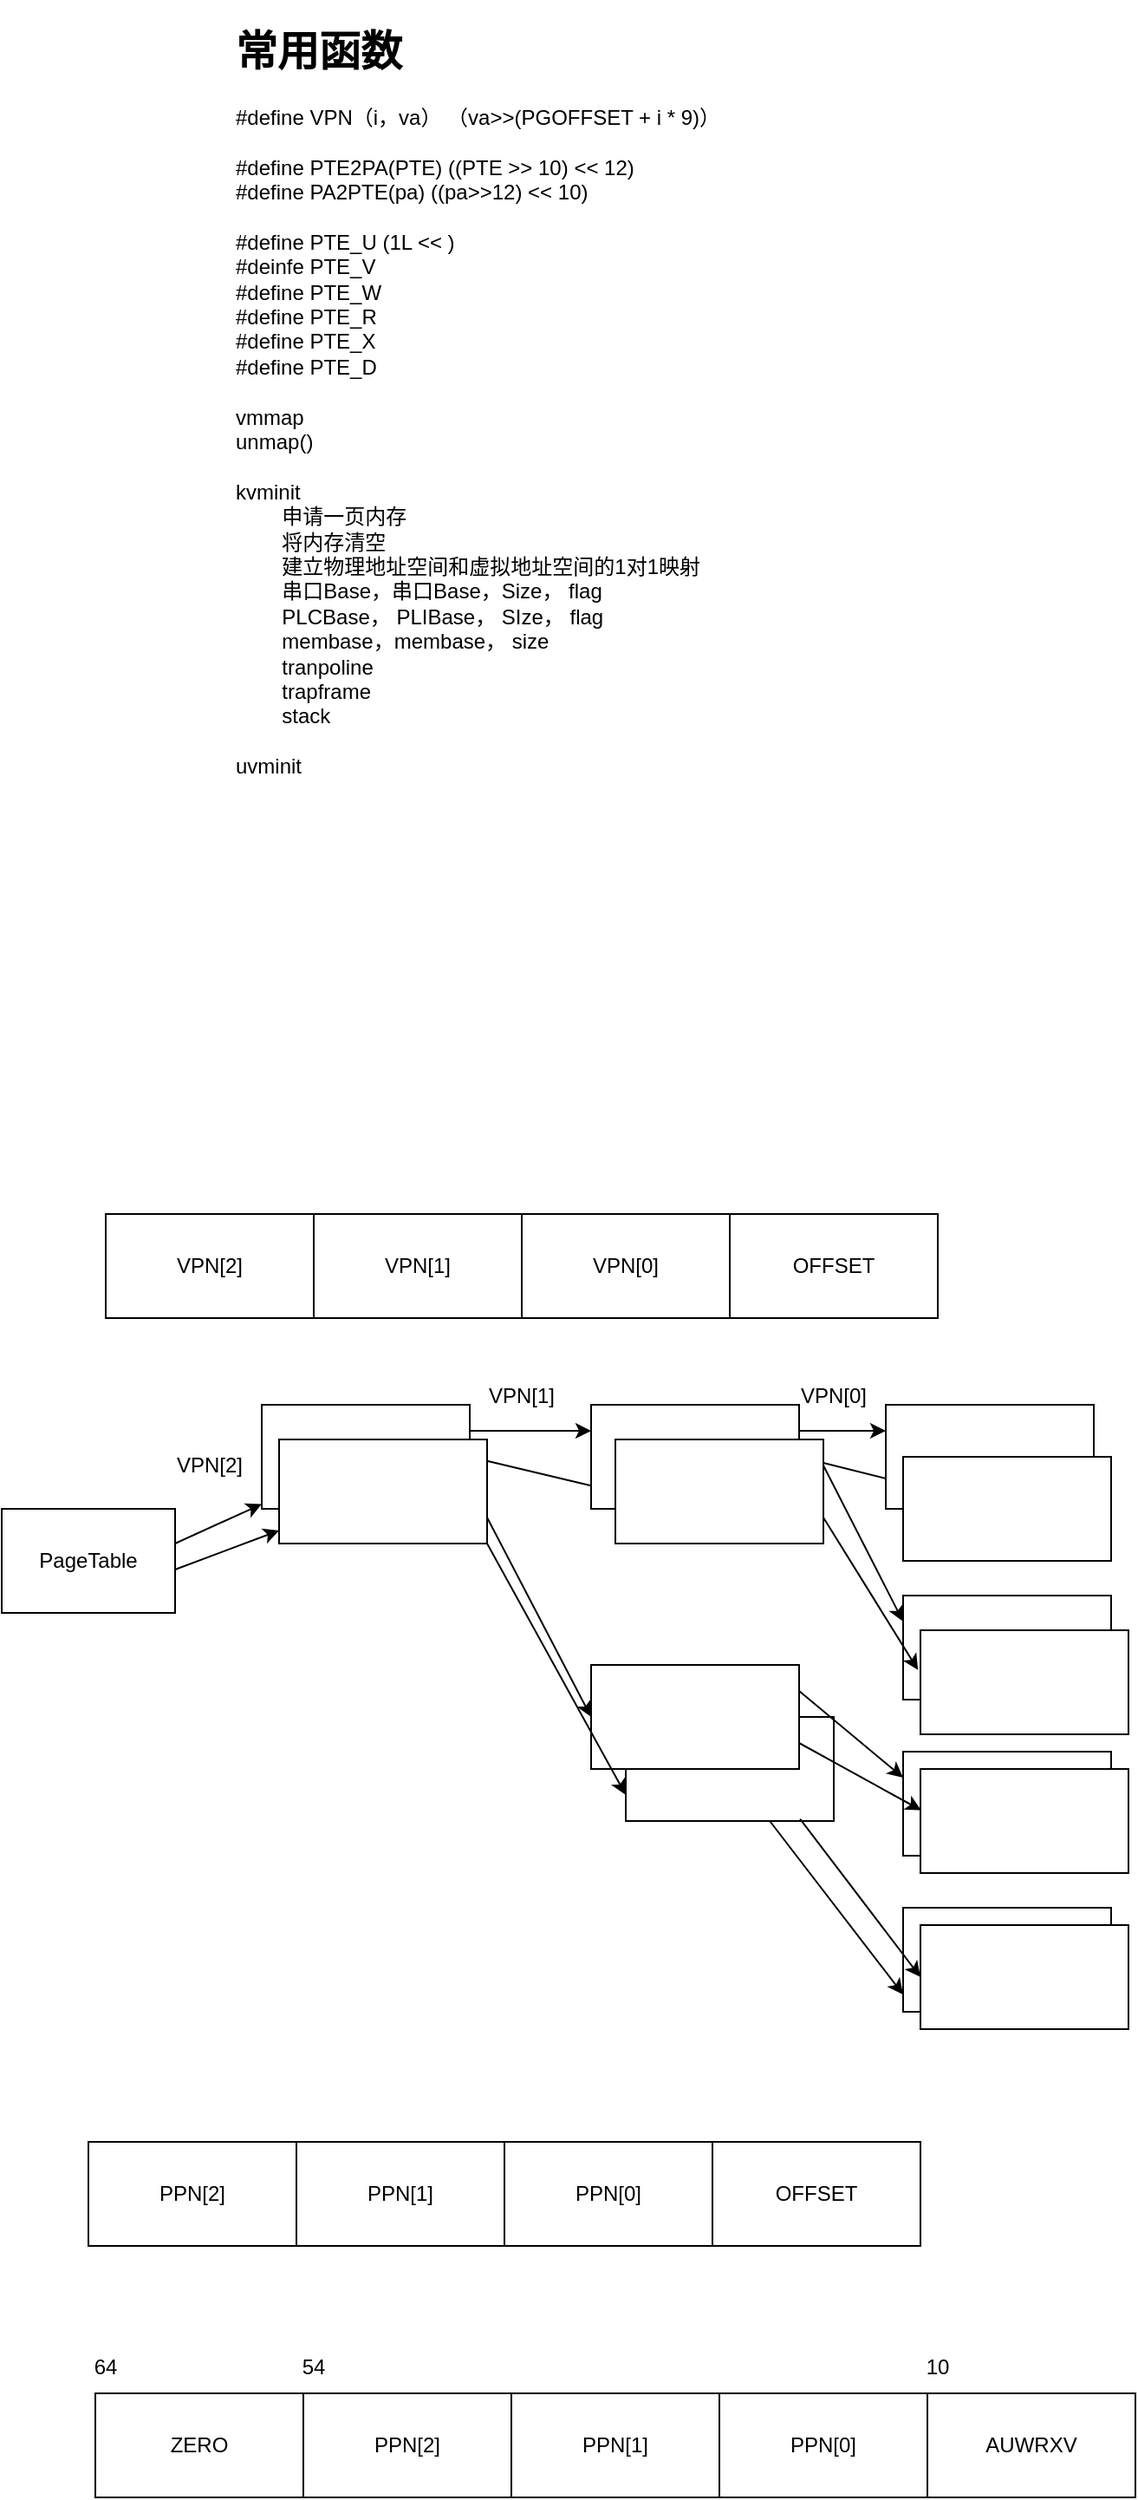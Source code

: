 <mxfile>
    <diagram id="bbiZI1OEX-vYSitA0McR" name="第 1 页">
        <mxGraphModel dx="1062" dy="1795" grid="1" gridSize="10" guides="1" tooltips="1" connect="1" arrows="1" fold="1" page="1" pageScale="1" pageWidth="827" pageHeight="1169" math="0" shadow="0">
            <root>
                <mxCell id="0"/>
                <mxCell id="1" parent="0"/>
                <mxCell id="7" style="edgeStyle=none;html=1;exitX=1;exitY=0.5;exitDx=0;exitDy=0;" edge="1" parent="1" target="3">
                    <mxGeometry relative="1" as="geometry">
                        <mxPoint x="100" y="240" as="sourcePoint"/>
                    </mxGeometry>
                </mxCell>
                <mxCell id="8" style="edgeStyle=none;html=1;exitX=1;exitY=0.75;exitDx=0;exitDy=0;" edge="1" parent="1" target="4">
                    <mxGeometry relative="1" as="geometry">
                        <mxPoint x="100" y="255" as="sourcePoint"/>
                    </mxGeometry>
                </mxCell>
                <mxCell id="2" value="PageTable" style="rounded=0;whiteSpace=wrap;html=1;" vertex="1" parent="1">
                    <mxGeometry y="220" width="100" height="60" as="geometry"/>
                </mxCell>
                <mxCell id="13" style="edgeStyle=none;html=1;exitX=1;exitY=0.25;exitDx=0;exitDy=0;entryX=0;entryY=0.25;entryDx=0;entryDy=0;" edge="1" parent="1" source="3" target="6">
                    <mxGeometry relative="1" as="geometry"/>
                </mxCell>
                <mxCell id="14" style="edgeStyle=none;html=1;exitX=1;exitY=0.5;exitDx=0;exitDy=0;entryX=0;entryY=0.5;entryDx=0;entryDy=0;" edge="1" parent="1" source="3" target="11">
                    <mxGeometry relative="1" as="geometry"/>
                </mxCell>
                <mxCell id="15" style="edgeStyle=none;html=1;entryX=0;entryY=0.5;entryDx=0;entryDy=0;exitX=1;exitY=0.75;exitDx=0;exitDy=0;" edge="1" parent="1" source="4" target="12">
                    <mxGeometry relative="1" as="geometry">
                        <mxPoint x="280" y="250" as="sourcePoint"/>
                    </mxGeometry>
                </mxCell>
                <mxCell id="3" value="" style="rounded=0;whiteSpace=wrap;html=1;" vertex="1" parent="1">
                    <mxGeometry x="150" y="160" width="120" height="60" as="geometry"/>
                </mxCell>
                <mxCell id="4" value="" style="rounded=0;whiteSpace=wrap;html=1;" vertex="1" parent="1">
                    <mxGeometry x="160" y="180" width="120" height="60" as="geometry"/>
                </mxCell>
                <mxCell id="39" style="edgeStyle=none;html=1;" edge="1" parent="1" source="5">
                    <mxGeometry relative="1" as="geometry">
                        <mxPoint x="520" y="500" as="targetPoint"/>
                    </mxGeometry>
                </mxCell>
                <mxCell id="5" value="" style="rounded=0;whiteSpace=wrap;html=1;" vertex="1" parent="1">
                    <mxGeometry x="360" y="340" width="120" height="60" as="geometry"/>
                </mxCell>
                <mxCell id="19" style="edgeStyle=none;html=1;exitX=1;exitY=0.25;exitDx=0;exitDy=0;entryX=0;entryY=0.25;entryDx=0;entryDy=0;" edge="1" parent="1" source="6" target="16">
                    <mxGeometry relative="1" as="geometry"/>
                </mxCell>
                <mxCell id="20" style="edgeStyle=none;html=1;exitX=1;exitY=0.5;exitDx=0;exitDy=0;entryX=0;entryY=0.25;entryDx=0;entryDy=0;" edge="1" parent="1" source="6" target="17">
                    <mxGeometry relative="1" as="geometry"/>
                </mxCell>
                <mxCell id="21" style="edgeStyle=none;html=1;exitX=1;exitY=0.25;exitDx=0;exitDy=0;entryX=0;entryY=0.25;entryDx=0;entryDy=0;" edge="1" parent="1" source="11" target="18">
                    <mxGeometry relative="1" as="geometry"/>
                </mxCell>
                <mxCell id="6" value="" style="rounded=0;whiteSpace=wrap;html=1;" vertex="1" parent="1">
                    <mxGeometry x="340" y="160" width="120" height="60" as="geometry"/>
                </mxCell>
                <mxCell id="11" value="" style="rounded=0;whiteSpace=wrap;html=1;" vertex="1" parent="1">
                    <mxGeometry x="354" y="180" width="120" height="60" as="geometry"/>
                </mxCell>
                <mxCell id="36" style="edgeStyle=none;html=1;exitX=1;exitY=0.25;exitDx=0;exitDy=0;entryX=0;entryY=0.25;entryDx=0;entryDy=0;" edge="1" parent="1" source="12" target="32">
                    <mxGeometry relative="1" as="geometry"/>
                </mxCell>
                <mxCell id="12" value="" style="rounded=0;whiteSpace=wrap;html=1;" vertex="1" parent="1">
                    <mxGeometry x="340" y="310" width="120" height="60" as="geometry"/>
                </mxCell>
                <mxCell id="16" value="" style="rounded=0;whiteSpace=wrap;html=1;" vertex="1" parent="1">
                    <mxGeometry x="510" y="160" width="120" height="60" as="geometry"/>
                </mxCell>
                <mxCell id="17" value="" style="rounded=0;whiteSpace=wrap;html=1;" vertex="1" parent="1">
                    <mxGeometry x="520" y="190" width="120" height="60" as="geometry"/>
                </mxCell>
                <mxCell id="18" value="" style="rounded=0;whiteSpace=wrap;html=1;" vertex="1" parent="1">
                    <mxGeometry x="520" y="270" width="120" height="60" as="geometry"/>
                </mxCell>
                <mxCell id="22" value="VPN[2]" style="text;html=1;strokeColor=none;fillColor=none;align=center;verticalAlign=middle;whiteSpace=wrap;rounded=0;" vertex="1" parent="1">
                    <mxGeometry x="90" y="180" width="60" height="30" as="geometry"/>
                </mxCell>
                <mxCell id="23" value="VPN[2]" style="rounded=0;whiteSpace=wrap;html=1;" vertex="1" parent="1">
                    <mxGeometry x="60" y="50" width="120" height="60" as="geometry"/>
                </mxCell>
                <mxCell id="24" value="VPN[1]" style="rounded=0;whiteSpace=wrap;html=1;" vertex="1" parent="1">
                    <mxGeometry x="180" y="50" width="120" height="60" as="geometry"/>
                </mxCell>
                <mxCell id="25" value="VPN[0]" style="rounded=0;whiteSpace=wrap;html=1;" vertex="1" parent="1">
                    <mxGeometry x="300" y="50" width="120" height="60" as="geometry"/>
                </mxCell>
                <mxCell id="26" value="OFFSET" style="rounded=0;whiteSpace=wrap;html=1;" vertex="1" parent="1">
                    <mxGeometry x="420" y="50" width="120" height="60" as="geometry"/>
                </mxCell>
                <mxCell id="27" value="VPN[1]" style="text;html=1;strokeColor=none;fillColor=none;align=center;verticalAlign=middle;whiteSpace=wrap;rounded=0;" vertex="1" parent="1">
                    <mxGeometry x="270" y="140" width="60" height="30" as="geometry"/>
                </mxCell>
                <mxCell id="28" value="VPN[0]" style="text;html=1;strokeColor=none;fillColor=none;align=center;verticalAlign=middle;whiteSpace=wrap;rounded=0;" vertex="1" parent="1">
                    <mxGeometry x="450" y="140" width="60" height="30" as="geometry"/>
                </mxCell>
                <mxCell id="30" value="" style="rounded=0;whiteSpace=wrap;html=1;" vertex="1" parent="1">
                    <mxGeometry x="530" y="290" width="120" height="60" as="geometry"/>
                </mxCell>
                <mxCell id="31" style="edgeStyle=none;html=1;exitX=1;exitY=0.75;exitDx=0;exitDy=0;entryX=-0.012;entryY=0.381;entryDx=0;entryDy=0;entryPerimeter=0;" edge="1" parent="1" source="11" target="30">
                    <mxGeometry relative="1" as="geometry"/>
                </mxCell>
                <mxCell id="32" value="" style="rounded=0;whiteSpace=wrap;html=1;fontStyle=1" vertex="1" parent="1">
                    <mxGeometry x="520" y="360" width="120" height="60" as="geometry"/>
                </mxCell>
                <mxCell id="33" value="" style="rounded=0;whiteSpace=wrap;html=1;fontStyle=1" vertex="1" parent="1">
                    <mxGeometry x="530" y="370" width="120" height="60" as="geometry"/>
                </mxCell>
                <mxCell id="34" value="" style="rounded=0;whiteSpace=wrap;html=1;fontStyle=1" vertex="1" parent="1">
                    <mxGeometry x="520" y="450" width="120" height="60" as="geometry"/>
                </mxCell>
                <mxCell id="35" value="" style="rounded=0;whiteSpace=wrap;html=1;fontStyle=1" vertex="1" parent="1">
                    <mxGeometry x="530" y="460" width="120" height="60" as="geometry"/>
                </mxCell>
                <mxCell id="37" style="edgeStyle=none;html=1;exitX=1;exitY=0.75;exitDx=0;exitDy=0;entryX=0.004;entryY=0.397;entryDx=0;entryDy=0;entryPerimeter=0;" edge="1" parent="1" source="12" target="33">
                    <mxGeometry relative="1" as="geometry"/>
                </mxCell>
                <mxCell id="38" style="edgeStyle=none;html=1;exitX=0.838;exitY=0.981;exitDx=0;exitDy=0;entryX=0;entryY=0.5;entryDx=0;entryDy=0;exitPerimeter=0;" edge="1" parent="1" source="5" target="35">
                    <mxGeometry relative="1" as="geometry"/>
                </mxCell>
                <mxCell id="29" style="edgeStyle=none;html=1;exitX=1;exitY=1;exitDx=0;exitDy=0;entryX=0;entryY=0.75;entryDx=0;entryDy=0;" edge="1" parent="1" source="4" target="5">
                    <mxGeometry relative="1" as="geometry"/>
                </mxCell>
                <mxCell id="40" value="PPN[2]" style="rounded=0;whiteSpace=wrap;html=1;" vertex="1" parent="1">
                    <mxGeometry x="50" y="585" width="120" height="60" as="geometry"/>
                </mxCell>
                <mxCell id="41" value="PPN[1]" style="rounded=0;whiteSpace=wrap;html=1;" vertex="1" parent="1">
                    <mxGeometry x="170" y="585" width="120" height="60" as="geometry"/>
                </mxCell>
                <mxCell id="42" value="PPN[0]" style="rounded=0;whiteSpace=wrap;html=1;" vertex="1" parent="1">
                    <mxGeometry x="290" y="585" width="120" height="60" as="geometry"/>
                </mxCell>
                <mxCell id="43" value="OFFSET" style="rounded=0;whiteSpace=wrap;html=1;" vertex="1" parent="1">
                    <mxGeometry x="410" y="585" width="120" height="60" as="geometry"/>
                </mxCell>
                <mxCell id="44" value="PPN[2]" style="rounded=0;whiteSpace=wrap;html=1;" vertex="1" parent="1">
                    <mxGeometry x="174" y="730" width="120" height="60" as="geometry"/>
                </mxCell>
                <mxCell id="45" value="PPN[1]" style="rounded=0;whiteSpace=wrap;html=1;" vertex="1" parent="1">
                    <mxGeometry x="294" y="730" width="120" height="60" as="geometry"/>
                </mxCell>
                <mxCell id="46" value="PPN[0]" style="rounded=0;whiteSpace=wrap;html=1;" vertex="1" parent="1">
                    <mxGeometry x="414" y="730" width="120" height="60" as="geometry"/>
                </mxCell>
                <mxCell id="47" value="AUWRXV" style="rounded=0;whiteSpace=wrap;html=1;" vertex="1" parent="1">
                    <mxGeometry x="534" y="730" width="120" height="60" as="geometry"/>
                </mxCell>
                <mxCell id="48" value="10" style="text;html=1;strokeColor=none;fillColor=none;align=center;verticalAlign=middle;whiteSpace=wrap;rounded=0;" vertex="1" parent="1">
                    <mxGeometry x="510" y="700" width="60" height="30" as="geometry"/>
                </mxCell>
                <mxCell id="49" value="54" style="text;html=1;strokeColor=none;fillColor=none;align=center;verticalAlign=middle;whiteSpace=wrap;rounded=0;" vertex="1" parent="1">
                    <mxGeometry x="150" y="700" width="60" height="30" as="geometry"/>
                </mxCell>
                <mxCell id="50" value="ZERO" style="rounded=0;whiteSpace=wrap;html=1;" vertex="1" parent="1">
                    <mxGeometry x="54" y="730" width="120" height="60" as="geometry"/>
                </mxCell>
                <mxCell id="51" value="64" style="text;html=1;strokeColor=none;fillColor=none;align=center;verticalAlign=middle;whiteSpace=wrap;rounded=0;" vertex="1" parent="1">
                    <mxGeometry x="30" y="700" width="60" height="30" as="geometry"/>
                </mxCell>
                <mxCell id="52" value="&lt;h1&gt;常用函数&lt;/h1&gt;&lt;div&gt;#define VPN（i，va） （va&amp;gt;&amp;gt;(PGOFFSET + i * 9)）&lt;/div&gt;&lt;div&gt;&lt;br&gt;&lt;/div&gt;&lt;div&gt;#define PTE2PA(PTE) ((PTE &amp;gt;&amp;gt; 10) &amp;lt;&amp;lt; 12)&lt;/div&gt;&lt;div&gt;#define PA2PTE(pa) ((pa&amp;gt;&amp;gt;12) &amp;lt;&amp;lt; 10)&lt;/div&gt;&lt;div&gt;&lt;br&gt;&lt;/div&gt;&lt;div&gt;#define PTE_U (1L &amp;lt;&amp;lt; )&lt;/div&gt;&lt;div&gt;#deinfe PTE_V&lt;/div&gt;&lt;div&gt;#define PTE_W&lt;/div&gt;&lt;div&gt;#define PTE_R&lt;/div&gt;&lt;div&gt;#define PTE_X&lt;/div&gt;&lt;div&gt;#define PTE_D&lt;/div&gt;&lt;div&gt;&lt;br&gt;&lt;/div&gt;&lt;div&gt;vmmap&lt;/div&gt;&lt;div&gt;unmap()&lt;/div&gt;&lt;div&gt;&lt;br&gt;&lt;/div&gt;&lt;div&gt;kvminit&lt;/div&gt;&lt;div&gt;&lt;span style=&quot;white-space: pre;&quot;&gt;&#9;&lt;/span&gt;申请一页内存&lt;br&gt;&lt;/div&gt;&lt;div&gt;&lt;span style=&quot;white-space: pre;&quot;&gt;&#9;&lt;/span&gt;将内存清空&lt;br&gt;&lt;/div&gt;&lt;div&gt;&lt;span style=&quot;white-space: pre;&quot;&gt;&#9;&lt;/span&gt;建立物理地址空间和虚拟地址空间的1对1映射&lt;br&gt;&lt;/div&gt;&lt;div&gt;&lt;span style=&quot;white-space: pre;&quot;&gt;&#9;&lt;/span&gt;串口Base，串口Base，Size， flag&lt;br&gt;&lt;/div&gt;&lt;div&gt;&lt;span style=&quot;white-space: pre;&quot;&gt;&#9;&lt;/span&gt;PLCBase， PLIBase， SIze， flag&lt;br&gt;&lt;/div&gt;&lt;div&gt;&lt;span style=&quot;white-space: pre;&quot;&gt;&#9;&lt;/span&gt;membase，membase， size&lt;br&gt;&lt;/div&gt;&lt;div&gt;&lt;span style=&quot;white-space: pre;&quot;&gt;&#9;&lt;/span&gt;tranpoline&lt;br&gt;&lt;/div&gt;&lt;div&gt;&lt;span style=&quot;white-space: pre;&quot;&gt;&#9;&lt;/span&gt;trapframe&lt;/div&gt;&lt;div&gt;&amp;nbsp;&lt;span style=&quot;white-space: pre;&quot;&gt;&#9;&lt;/span&gt;stack&lt;/div&gt;&lt;div&gt;&lt;br&gt;&lt;/div&gt;&lt;div&gt;uvminit&lt;/div&gt;&lt;div&gt;&lt;br&gt;&lt;/div&gt;" style="text;html=1;strokeColor=none;fillColor=none;spacing=5;spacingTop=-20;whiteSpace=wrap;overflow=hidden;rounded=0;" vertex="1" parent="1">
                    <mxGeometry x="130" y="-640" width="515" height="560" as="geometry"/>
                </mxCell>
            </root>
        </mxGraphModel>
    </diagram>
    <diagram id="8OMx19ztclxBgyTSQ3eX" name="第 2 页">
        <mxGraphModel dx="753" dy="626" grid="1" gridSize="10" guides="1" tooltips="1" connect="1" arrows="1" fold="1" page="1" pageScale="1" pageWidth="827" pageHeight="1169" math="0" shadow="0">
            <root>
                <mxCell id="0"/>
                <mxCell id="1" parent="0"/>
                <mxCell id="gR7glEu1_3J3qDpdEtpp-1" value="&lt;p style=&quot;margin:0px;margin-top:4px;text-align:center;&quot;&gt;&lt;i&gt;fs&lt;/i&gt;&lt;/p&gt;&lt;hr size=&quot;1&quot;&gt;&lt;p style=&quot;margin:0px;margin-left:4px;&quot;&gt;+ fs_data: void*&lt;br&gt;+ fs_ops: struct fs_ops&lt;/p&gt;&lt;hr size=&quot;1&quot;&gt;&lt;p style=&quot;margin:0px;margin-left:4px;&quot;&gt;&lt;br&gt;&lt;/p&gt;" style="verticalAlign=top;align=left;overflow=fill;fontSize=12;fontFamily=Helvetica;html=1;" vertex="1" parent="1">
                    <mxGeometry x="170" y="130" width="170" height="70" as="geometry"/>
                </mxCell>
                <mxCell id="gR7glEu1_3J3qDpdEtpp-2" value="&lt;p style=&quot;margin:0px;margin-top:4px;text-align:center;&quot;&gt;&lt;i&gt;fs_ops&lt;/i&gt;&lt;/p&gt;&lt;hr size=&quot;1&quot;&gt;&lt;p style=&quot;margin:0px;margin-left:4px;&quot;&gt;+ fsop_sync: int (struct fs*)&lt;br&gt;+ fsop_getvolname: char* (struct fs*)&lt;/p&gt;&lt;p style=&quot;margin:0px;margin-left:4px;&quot;&gt;+ fsop_getroot: int (strcut fs*)&lt;/p&gt;&lt;p style=&quot;margin:0px;margin-left:4px;&quot;&gt;+ fsop_unmount : int (struct fs*)&lt;/p&gt;&lt;hr size=&quot;1&quot;&gt;&lt;p style=&quot;margin:0px;margin-left:4px;&quot;&gt;&lt;br&gt;&lt;/p&gt;" style="verticalAlign=top;align=left;overflow=fill;fontSize=12;fontFamily=Helvetica;html=1;" vertex="1" parent="1">
                    <mxGeometry x="90" y="270" width="270" height="100" as="geometry"/>
                </mxCell>
                <mxCell id="gR7glEu1_3J3qDpdEtpp-3" value="&lt;p style=&quot;margin:0px;margin-top:4px;text-align:center;&quot;&gt;&lt;i&gt;device&lt;/i&gt;&lt;/p&gt;&lt;p style=&quot;margin:0px;margin-top:4px;text-align:center;&quot;&gt;&lt;i&gt;&lt;br&gt;&lt;/i&gt;&lt;/p&gt;&lt;p style=&quot;margin:0px;margin-left:4px;&quot;&gt;&lt;br&gt;&lt;/p&gt;" style="verticalAlign=top;align=left;overflow=fill;fontSize=12;fontFamily=Helvetica;html=1;" vertex="1" parent="1">
                    <mxGeometry x="40" y="420" width="170" height="70" as="geometry"/>
                </mxCell>
                <mxCell id="gR7glEu1_3J3qDpdEtpp-5" value="&lt;p style=&quot;margin:0px;margin-top:4px;text-align:center;&quot;&gt;&lt;i&gt;vfs.h&lt;/i&gt;&lt;/p&gt;&lt;hr size=&quot;1&quot;&gt;&lt;p style=&quot;margin:0px;margin-left:4px;&quot;&gt;+ device&lt;br&gt;+ fs&lt;br&gt;+ vnode&lt;/p&gt;&lt;p style=&quot;margin:0px;margin-left:4px;&quot;&gt;&lt;br&gt;+ vfs_setcurdir(vnode* dir)&lt;/p&gt;&lt;p style=&quot;margin:0px;margin-left:4px;&quot;&gt;+ vfs_clearcurdir()&lt;/p&gt;&lt;p style=&quot;margin:0px;margin-left:4px;&quot;&gt;+ vfs_getcurdir(vnode** retdir)&lt;/p&gt;&lt;p style=&quot;margin:0px;margin-left:4px;&quot;&gt;+ vfs_sync(void)&lt;/p&gt;&lt;p style=&quot;margin:0px;margin-left:4px;&quot;&gt;+ vfs_getroot(devname,vnode** root):int&lt;/p&gt;&lt;p style=&quot;margin:0px;margin-left:4px;&quot;&gt;+ vfs_getdevname(fs* fs);&lt;/p&gt;&lt;p style=&quot;margin:0px;margin-left:4px;&quot;&gt;&lt;br&gt;&lt;/p&gt;&lt;p style=&quot;margin:0px;margin-left:4px;&quot;&gt;+ vfs_lookup(char* path, struct vnode** result)&lt;/p&gt;&lt;p style=&quot;margin:0px;margin-left:4px;&quot;&gt;+ vfs_lookparent(char* path, struct vnode** result)&lt;/p&gt;&lt;p style=&quot;margin:0px;margin-left:4px;&quot;&gt;&lt;br&gt;&lt;/p&gt;&lt;p style=&quot;margin:0px;margin-left:4px;&quot;&gt;+ vfs_open(char* path, int openflags, mode_t mode)&lt;/p&gt;&lt;p style=&quot;margin:0px;margin-left:4px;&quot;&gt;+ vfs_close(struct vnode* vn)&lt;/p&gt;&lt;p style=&quot;margin:0px;margin-left:4px;&quot;&gt;+ vfs_readlink(char* path, uio* data)&lt;/p&gt;&lt;p style=&quot;margin:0px;margin-left:4px;&quot;&gt;+ vfs_symlink(const char* contents, char* path)&lt;/p&gt;&lt;p style=&quot;margin:0px;margin-left:4px;&quot;&gt;+ vfs_mkdir(char* path, mode_t mode)&lt;/p&gt;&lt;p style=&quot;margin:0px;margin-left:4px;&quot;&gt;+ vfs_link(char* oldpathm char* newpath)&lt;/p&gt;&lt;p style=&quot;margin:0px;margin-left:4px;&quot;&gt;+ vfs_remove(char* path)&lt;/p&gt;&lt;p style=&quot;margin:0px;margin-left:4px;&quot;&gt;+ vfs_rmdir(char* path)&lt;/p&gt;&lt;p style=&quot;margin:0px;margin-left:4px;&quot;&gt;+ vfs_rename(char* oldpath, char* newpath)&lt;/p&gt;&lt;p style=&quot;margin:0px;margin-left:4px;&quot;&gt;&lt;br&gt;&lt;/p&gt;&lt;p style=&quot;margin:0px;margin-left:4px;&quot;&gt;+ vfs_chdir(char* path);&lt;/p&gt;&lt;p style=&quot;margin:0px;margin-left:4px;&quot;&gt;+ vfs_getcwd(struct uio* buf)&lt;/p&gt;&lt;p style=&quot;margin:0px;margin-left:4px;&quot;&gt;&lt;br&gt;&lt;/p&gt;&lt;p style=&quot;margin:0px;margin-left:4px;&quot;&gt;+ vfs_bootstrap()&lt;/p&gt;&lt;p style=&quot;margin:0px;margin-left:4px;&quot;&gt;+ vfs_setbootfs(const char* fsname)&lt;/p&gt;&lt;p style=&quot;margin:0px;margin-left:4px;&quot;&gt;+ vfs_clearbootfs(void)&lt;/p&gt;&lt;p style=&quot;margin:0px;margin-left:4px;&quot;&gt;+ vfs_adddev(const char* devname, struct device* dev, int mountable)&lt;/p&gt;&lt;p style=&quot;margin:0px;margin-left:4px;&quot;&gt;+ vfs_addfs(const char* devname, struct fs* fs);&lt;/p&gt;&lt;p style=&quot;margin:0px;margin-left:4px;&quot;&gt;+ vfs_mount(const char* devname, void* data, int(*mountfunc)(void* data&lt;/p&gt;&lt;p style=&quot;margin:0px;margin-left:4px;&quot;&gt;&lt;span style=&quot;white-space: pre;&quot;&gt;&#9;&lt;/span&gt;struct device* dev, struct fs** result));&lt;br&gt;&lt;/p&gt;&lt;p style=&quot;margin:0px;margin-left:4px;&quot;&gt;+ vfs_unmount(const char* devname);&lt;/p&gt;&lt;p style=&quot;margin:0px;margin-left:4px;&quot;&gt;+ vfs_swapon(const char* devname, strct vnode** result)&lt;/p&gt;&lt;p style=&quot;margin:0px;margin-left:4px;&quot;&gt;+ vfs_swapoff(const char* devnameJ)&lt;/p&gt;&lt;p style=&quot;margin:0px;margin-left:4px;&quot;&gt;int vfs_unmountall(void)&lt;/p&gt;" style="verticalAlign=top;align=left;overflow=fill;fontSize=12;fontFamily=Helvetica;html=1;" vertex="1" parent="1">
                    <mxGeometry x="50" y="620" width="420" height="610" as="geometry"/>
                </mxCell>
                <mxCell id="gR7glEu1_3J3qDpdEtpp-7" value="&lt;p style=&quot;margin:0px;margin-top:4px;text-align:center;&quot;&gt;&lt;i&gt;&amp;lt;&amp;lt;Interface&amp;gt;&amp;gt;&lt;/i&gt;&lt;br&gt;&lt;b&gt;vnode&lt;/b&gt;&lt;/p&gt;&lt;hr size=&quot;1&quot;&gt;&lt;p style=&quot;margin:0px;margin-left:4px;&quot;&gt;+ vn_refcount : int&lt;br&gt;+ vn_countlock&lt;/p&gt;&lt;p style=&quot;margin:0px;margin-left:4px;&quot;&gt;+ vn_fs: struct fs*&lt;/p&gt;&lt;p style=&quot;margin:0px;margin-left:4px;&quot;&gt;+ vn_data: void*&lt;/p&gt;&lt;p style=&quot;margin:0px;margin-left:4px;&quot;&gt;+ vn_ops: const struct vnode_ops*&lt;/p&gt;" style="verticalAlign=top;align=left;overflow=fill;fontSize=12;fontFamily=Helvetica;html=1;" vertex="1" parent="1">
                    <mxGeometry x="40" y="1300" width="190" height="140" as="geometry"/>
                </mxCell>
                <mxCell id="gR7glEu1_3J3qDpdEtpp-8" value="&lt;p style=&quot;margin:0px;margin-top:4px;text-align:center;&quot;&gt;&lt;i&gt;&amp;lt;&amp;lt;Interface&amp;gt;&amp;gt;&lt;/i&gt;&lt;br&gt;&lt;b&gt;vnode_ops&lt;/b&gt;&lt;/p&gt;&lt;hr size=&quot;1&quot;&gt;&lt;p style=&quot;margin:0px;margin-left:4px;&quot;&gt;+ vop_magic : uint64&lt;/p&gt;&lt;p style=&quot;margin:0px;margin-left:4px;&quot;&gt;+ vop_eachopen : int(vnode* object, int flags_from_open)&lt;/p&gt;&lt;p style=&quot;margin:0px;margin-left:4px;&quot;&gt;+ vop_reclain: int(struct vnode* vnode)&lt;/p&gt;&lt;p style=&quot;margin:0px;margin-left:4px;&quot;&gt;+ vop_read:&amp;nbsp; int(vnode* file, uio* uio)&lt;/p&gt;&lt;p style=&quot;margin:0px;margin-left:4px;&quot;&gt;+ vop_readlink: int(vnode* link, struct uio*)&lt;/p&gt;&lt;p style=&quot;margin:0px;margin-left:4px;&quot;&gt;+ vop_getdirentry: int(vnode*, uio)&lt;/p&gt;&lt;p style=&quot;margin:0px;margin-left:4px;&quot;&gt;+ vop_write: int(vnode*, uio)&lt;/p&gt;&lt;p style=&quot;margin:0px;margin-left:4px;&quot;&gt;+ vop_ioctl: int(vnode*, int op, userptr_t data);&lt;/p&gt;&lt;p style=&quot;margin:0px;margin-left:4px;&quot;&gt;+ vop_stat: int(vnode*, stat* statbuf)&lt;/p&gt;&lt;p style=&quot;margin:0px;margin-left:4px;&quot;&gt;+ vop_gettype: int(vnode* object, mode_t* result)&lt;/p&gt;&lt;p style=&quot;margin:0px;margin-left:4px;&quot;&gt;+ vop_isseekable: bool(vnode*)&lt;/p&gt;&lt;p style=&quot;margin:0px;margin-left:4px;&quot;&gt;+ vop_fsync: int(vnode* object)&lt;/p&gt;&lt;p style=&quot;margin:0px;margin-left:4px;&quot;&gt;+ vop_mmap: int(vnode* file)&lt;/p&gt;&lt;p style=&quot;margin:0px;margin-left:4px;&quot;&gt;+ vop_truncate: int(vnode*, off_t len);&lt;/p&gt;&lt;p style=&quot;margin:0px;margin-left:4px;&quot;&gt;+ vop_namefile: int(vnode*, uio)&lt;/p&gt;&lt;p style=&quot;margin:0px;margin-left:4px;&quot;&gt;&lt;br&gt;&lt;/p&gt;&lt;p style=&quot;margin:0px;margin-left:4px;&quot;&gt;+ vop_creat: int(vnode*dir, const char* name, bool excl, mode_t mode, vnode* result)&lt;/p&gt;&lt;p style=&quot;margin:0px;margin-left:4px;&quot;&gt;+ vop_symlink: int(vnode* dir, const char* contents, const char* name)&lt;/p&gt;&lt;p style=&quot;margin:0px;margin-left:4px;&quot;&gt;+ vop_mkdir: int(vnode* parentdir, const char* name, mode_t mode)&lt;/p&gt;&lt;p style=&quot;margin:0px;margin-left:4px;&quot;&gt;+ vop_link: int(vnode* dir, const char* name, strunct vnode* file)&lt;/p&gt;&lt;p style=&quot;margin:0px;margin-left:4px;&quot;&gt;+ vop_remove: int(vnode* dir, const char* name)&lt;/p&gt;&lt;p style=&quot;margin:0px;margin-left:4px;&quot;&gt;+ vop_rmdir: int(vnode* dir, const char* name)&lt;/p&gt;&lt;p style=&quot;margin:0px;margin-left:4px;&quot;&gt;+ vop_rename: int(vnode* vn1, const char* name1, vnode* vn2, const char* name2)&lt;/p&gt;&lt;p style=&quot;margin:0px;margin-left:4px;&quot;&gt;+ vop_lookup: int(dir, pathname, vnode** result)&lt;/p&gt;&lt;p style=&quot;margin:0px;margin-left:4px;&quot;&gt;+ vop_lookparent: int(vnode* dir, char* pathname, vnode** result, char* buf, size_t len)&lt;/p&gt;&lt;p style=&quot;margin:0px;margin-left:4px;&quot;&gt;&lt;br&gt;&lt;/p&gt;" style="verticalAlign=top;align=left;overflow=fill;fontSize=12;fontFamily=Helvetica;html=1;" vertex="1" parent="1">
                    <mxGeometry x="15" y="1450" width="485" height="410" as="geometry"/>
                </mxCell>
                <mxCell id="gR7glEu1_3J3qDpdEtpp-9" value="&lt;p style=&quot;margin:0px;margin-top:4px;text-align:center;&quot;&gt;&lt;i&gt;&amp;lt;&amp;lt;Interface&amp;gt;&amp;gt;&lt;/i&gt;&lt;br&gt;&lt;b&gt;device&lt;/b&gt;&lt;/p&gt;&lt;hr size=&quot;1&quot;&gt;&lt;p style=&quot;margin:0px;margin-left:4px;&quot;&gt;+ d_ops : const device_ops*&lt;/p&gt;&lt;p style=&quot;margin:0px;margin-left:4px;&quot;&gt;d_blocks: int&lt;/p&gt;&lt;p style=&quot;margin:0px;margin-left:4px;&quot;&gt;d_blocksize: uint64&lt;/p&gt;&lt;p style=&quot;margin:0px;margin-left:4px;&quot;&gt;d_devnumber: dev_t&lt;/p&gt;&lt;p style=&quot;margin:0px;margin-left:4px;&quot;&gt;d_data: void*&lt;/p&gt;" style="verticalAlign=top;align=left;overflow=fill;fontSize=12;fontFamily=Helvetica;html=1;" vertex="1" parent="1">
                    <mxGeometry x="30" y="1940" width="190" height="140" as="geometry"/>
                </mxCell>
                <mxCell id="gR7glEu1_3J3qDpdEtpp-10" value="&lt;p style=&quot;margin:0px;margin-top:4px;text-align:center;&quot;&gt;&lt;i&gt;&amp;lt;&amp;lt;Interface&amp;gt;&amp;gt;&lt;/i&gt;&lt;br&gt;&lt;b&gt;device_ops&lt;/b&gt;&lt;/p&gt;&lt;hr size=&quot;1&quot;&gt;&lt;p style=&quot;margin:0px;margin-left:4px;&quot;&gt;+ devop_eachopen : int(device*, int flag_from_open)&lt;/p&gt;&lt;p style=&quot;margin:0px;margin-left:4px;&quot;&gt;+ devop_io: int(device*, uio)&lt;/p&gt;&lt;p style=&quot;margin:0px;margin-left:4px;&quot;&gt;+ devop_ioctl: int(device*, int op, userptr_t data)&lt;/p&gt;" style="verticalAlign=top;align=left;overflow=fill;fontSize=12;fontFamily=Helvetica;html=1;" vertex="1" parent="1">
                    <mxGeometry x="30" y="2100" width="290" height="140" as="geometry"/>
                </mxCell>
            </root>
        </mxGraphModel>
    </diagram>
</mxfile>